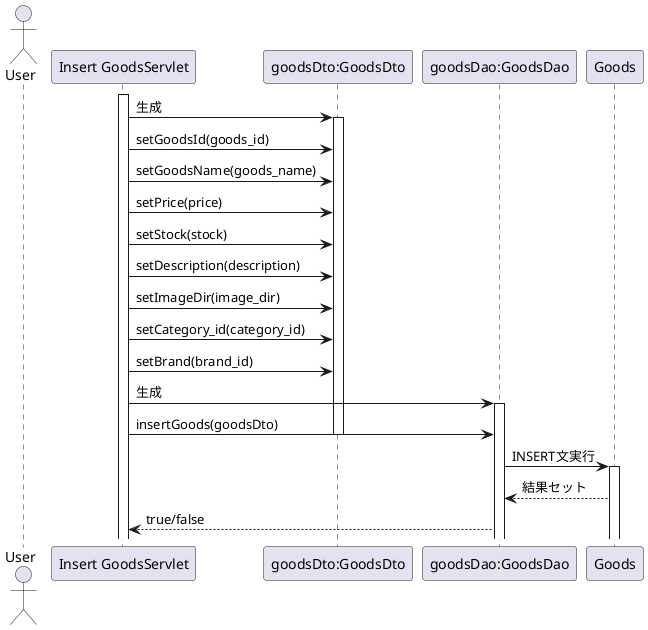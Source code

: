@startuml 
actor User
participant "Insert GoodsServlet" as A
participant "goodsDto:GoodsDto" as B
participant "goodsDao:GoodsDao" as C
participant "Goods" as D
activate A
A -> B: 生成
activate B
A -> B: setGoodsId(goods_id)
A -> B: setGoodsName(goods_name)
A -> B: setPrice(price)
A -> B: setStock(stock)
A -> B: setDescription(description)
A -> B: setImageDir(image_dir)
A -> B: setCategory_id(category_id)
A -> B: setBrand(brand_id)
A -> C: 生成
activate C
A -> C: insertGoods(goodsDto)
deactivate B
C -> D: INSERT文実行
activate D
D --> C: 結果セット
C --> A: true/false
@enduml

//登録者の名前をつけるか